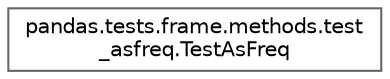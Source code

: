 digraph "Graphical Class Hierarchy"
{
 // LATEX_PDF_SIZE
  bgcolor="transparent";
  edge [fontname=Helvetica,fontsize=10,labelfontname=Helvetica,labelfontsize=10];
  node [fontname=Helvetica,fontsize=10,shape=box,height=0.2,width=0.4];
  rankdir="LR";
  Node0 [id="Node000000",label="pandas.tests.frame.methods.test\l_asfreq.TestAsFreq",height=0.2,width=0.4,color="grey40", fillcolor="white", style="filled",URL="$d8/d8b/classpandas_1_1tests_1_1frame_1_1methods_1_1test__asfreq_1_1TestAsFreq.html",tooltip=" "];
}
